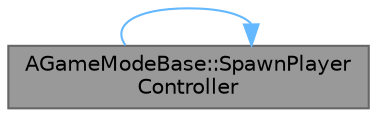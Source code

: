digraph "AGameModeBase::SpawnPlayerController"
{
 // INTERACTIVE_SVG=YES
 // LATEX_PDF_SIZE
  bgcolor="transparent";
  edge [fontname=Helvetica,fontsize=10,labelfontname=Helvetica,labelfontsize=10];
  node [fontname=Helvetica,fontsize=10,shape=box,height=0.2,width=0.4];
  rankdir="LR";
  Node1 [id="Node000001",label="AGameModeBase::SpawnPlayer\lController",height=0.2,width=0.4,color="gray40", fillcolor="grey60", style="filled", fontcolor="black",tooltip="Spawns the appropriate PlayerController for the given options; split out from Login() for easier over..."];
  Node1 -> Node1 [id="edge1_Node000001_Node000001",color="steelblue1",style="solid",tooltip=" "];
}
